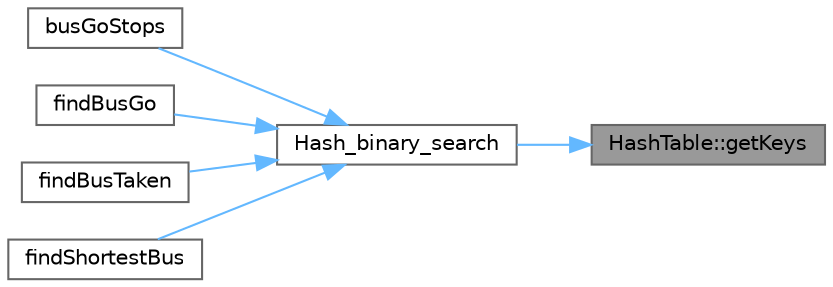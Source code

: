 digraph "HashTable::getKeys"
{
 // LATEX_PDF_SIZE
  bgcolor="transparent";
  edge [fontname=Helvetica,fontsize=10,labelfontname=Helvetica,labelfontsize=10];
  node [fontname=Helvetica,fontsize=10,shape=box,height=0.2,width=0.4];
  rankdir="RL";
  Node1 [id="Node000001",label="HashTable::getKeys",height=0.2,width=0.4,color="gray40", fillcolor="grey60", style="filled", fontcolor="black",tooltip=" "];
  Node1 -> Node2 [id="edge6_Node000001_Node000002",dir="back",color="steelblue1",style="solid",tooltip=" "];
  Node2 [id="Node000002",label="Hash_binary_search",height=0.2,width=0.4,color="grey40", fillcolor="white", style="filled",URL="$brain_8cpp.html#af4da574d6416dbfb33b8446fbe6d9fac",tooltip=" "];
  Node2 -> Node3 [id="edge7_Node000002_Node000003",dir="back",color="steelblue1",style="solid",tooltip=" "];
  Node3 [id="Node000003",label="busGoStops",height=0.2,width=0.4,color="grey40", fillcolor="white", style="filled",URL="$brain_8cpp.html#a92439386422a137302195241eb828238",tooltip=" "];
  Node2 -> Node4 [id="edge8_Node000002_Node000004",dir="back",color="steelblue1",style="solid",tooltip=" "];
  Node4 [id="Node000004",label="findBusGo",height=0.2,width=0.4,color="grey40", fillcolor="white", style="filled",URL="$brain_8cpp.html#a29b369f1fea7a4921c4248610e67935b",tooltip=" "];
  Node2 -> Node5 [id="edge9_Node000002_Node000005",dir="back",color="steelblue1",style="solid",tooltip=" "];
  Node5 [id="Node000005",label="findBusTaken",height=0.2,width=0.4,color="grey40", fillcolor="white", style="filled",URL="$brain_8cpp.html#a5d44cd73410c9105427d5ffd68759fa0",tooltip=" "];
  Node2 -> Node6 [id="edge10_Node000002_Node000006",dir="back",color="steelblue1",style="solid",tooltip=" "];
  Node6 [id="Node000006",label="findShortestBus",height=0.2,width=0.4,color="grey40", fillcolor="white", style="filled",URL="$brain_8cpp.html#a95d1dbab111395e55c015259450d66ab",tooltip=" "];
}
